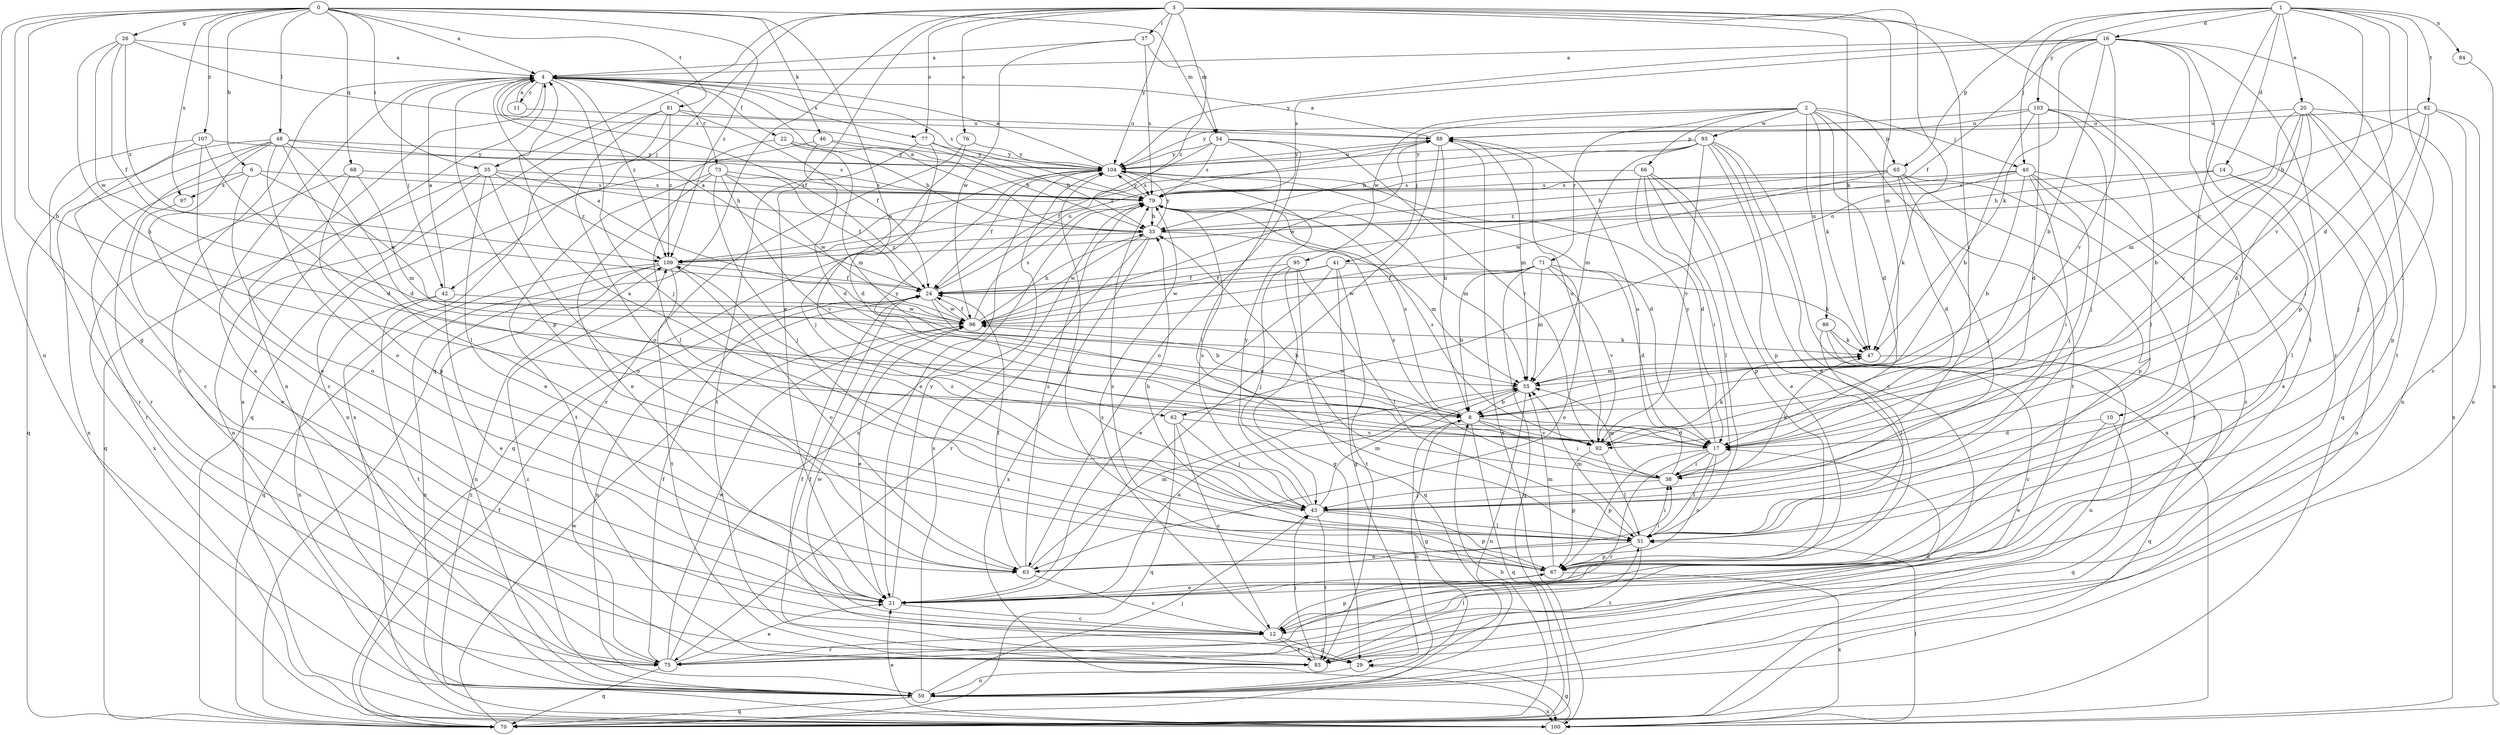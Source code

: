 strict digraph  {
0;
1;
2;
3;
4;
6;
8;
10;
11;
12;
14;
16;
17;
20;
21;
22;
24;
26;
29;
33;
35;
37;
38;
40;
41;
42;
43;
46;
47;
48;
51;
54;
55;
59;
62;
63;
65;
66;
67;
68;
70;
71;
73;
75;
76;
77;
79;
81;
82;
83;
84;
86;
88;
92;
93;
95;
96;
97;
100;
103;
104;
107;
109;
0 -> 4  [label=a];
0 -> 6  [label=b];
0 -> 8  [label=b];
0 -> 26  [label=g];
0 -> 29  [label=g];
0 -> 35  [label=i];
0 -> 46  [label=k];
0 -> 48  [label=l];
0 -> 54  [label=m];
0 -> 59  [label=n];
0 -> 62  [label=o];
0 -> 68  [label=q];
0 -> 81  [label=t];
0 -> 97  [label=x];
0 -> 107  [label=z];
0 -> 109  [label=z];
1 -> 10  [label=c];
1 -> 14  [label=d];
1 -> 16  [label=d];
1 -> 17  [label=d];
1 -> 20  [label=e];
1 -> 40  [label=j];
1 -> 51  [label=l];
1 -> 65  [label=p];
1 -> 82  [label=t];
1 -> 84  [label=u];
1 -> 92  [label=v];
1 -> 103  [label=y];
2 -> 17  [label=d];
2 -> 40  [label=j];
2 -> 41  [label=j];
2 -> 47  [label=k];
2 -> 65  [label=p];
2 -> 66  [label=p];
2 -> 71  [label=r];
2 -> 83  [label=t];
2 -> 86  [label=u];
2 -> 93  [label=w];
2 -> 95  [label=w];
3 -> 21  [label=e];
3 -> 35  [label=i];
3 -> 37  [label=i];
3 -> 38  [label=i];
3 -> 42  [label=j];
3 -> 47  [label=k];
3 -> 54  [label=m];
3 -> 55  [label=m];
3 -> 62  [label=o];
3 -> 70  [label=q];
3 -> 76  [label=s];
3 -> 77  [label=s];
3 -> 83  [label=t];
3 -> 104  [label=y];
4 -> 11  [label=c];
4 -> 22  [label=f];
4 -> 24  [label=f];
4 -> 42  [label=j];
4 -> 43  [label=j];
4 -> 59  [label=n];
4 -> 67  [label=p];
4 -> 73  [label=r];
4 -> 75  [label=r];
4 -> 77  [label=s];
4 -> 79  [label=s];
4 -> 109  [label=z];
6 -> 63  [label=o];
6 -> 75  [label=r];
6 -> 79  [label=s];
6 -> 96  [label=w];
6 -> 97  [label=x];
8 -> 17  [label=d];
8 -> 29  [label=g];
8 -> 38  [label=i];
8 -> 70  [label=q];
8 -> 79  [label=s];
8 -> 92  [label=v];
8 -> 96  [label=w];
8 -> 104  [label=y];
10 -> 17  [label=d];
10 -> 21  [label=e];
10 -> 70  [label=q];
11 -> 4  [label=a];
11 -> 88  [label=u];
12 -> 29  [label=g];
12 -> 67  [label=p];
12 -> 75  [label=r];
12 -> 79  [label=s];
12 -> 83  [label=t];
12 -> 96  [label=w];
14 -> 33  [label=h];
14 -> 51  [label=l];
14 -> 59  [label=n];
14 -> 79  [label=s];
16 -> 4  [label=a];
16 -> 8  [label=b];
16 -> 24  [label=f];
16 -> 47  [label=k];
16 -> 51  [label=l];
16 -> 67  [label=p];
16 -> 75  [label=r];
16 -> 79  [label=s];
16 -> 83  [label=t];
16 -> 92  [label=v];
16 -> 104  [label=y];
17 -> 38  [label=i];
17 -> 51  [label=l];
17 -> 63  [label=o];
17 -> 67  [label=p];
17 -> 75  [label=r];
17 -> 104  [label=y];
20 -> 8  [label=b];
20 -> 17  [label=d];
20 -> 55  [label=m];
20 -> 59  [label=n];
20 -> 67  [label=p];
20 -> 88  [label=u];
20 -> 92  [label=v];
20 -> 100  [label=x];
21 -> 12  [label=c];
21 -> 104  [label=y];
22 -> 33  [label=h];
22 -> 51  [label=l];
22 -> 55  [label=m];
22 -> 104  [label=y];
24 -> 4  [label=a];
24 -> 8  [label=b];
24 -> 59  [label=n];
24 -> 88  [label=u];
24 -> 96  [label=w];
26 -> 4  [label=a];
26 -> 8  [label=b];
26 -> 24  [label=f];
26 -> 79  [label=s];
26 -> 96  [label=w];
26 -> 109  [label=z];
29 -> 24  [label=f];
29 -> 59  [label=n];
33 -> 4  [label=a];
33 -> 55  [label=m];
33 -> 75  [label=r];
33 -> 96  [label=w];
33 -> 100  [label=x];
33 -> 104  [label=y];
33 -> 109  [label=z];
35 -> 21  [label=e];
35 -> 33  [label=h];
35 -> 59  [label=n];
35 -> 63  [label=o];
35 -> 70  [label=q];
35 -> 79  [label=s];
35 -> 109  [label=z];
37 -> 4  [label=a];
37 -> 79  [label=s];
37 -> 96  [label=w];
37 -> 109  [label=z];
38 -> 33  [label=h];
38 -> 43  [label=j];
38 -> 47  [label=k];
38 -> 55  [label=m];
38 -> 79  [label=s];
38 -> 88  [label=u];
40 -> 8  [label=b];
40 -> 12  [label=c];
40 -> 21  [label=e];
40 -> 38  [label=i];
40 -> 43  [label=j];
40 -> 47  [label=k];
40 -> 79  [label=s];
40 -> 109  [label=z];
41 -> 21  [label=e];
41 -> 24  [label=f];
41 -> 29  [label=g];
41 -> 47  [label=k];
41 -> 83  [label=t];
41 -> 96  [label=w];
42 -> 4  [label=a];
42 -> 21  [label=e];
42 -> 59  [label=n];
42 -> 83  [label=t];
42 -> 96  [label=w];
43 -> 4  [label=a];
43 -> 51  [label=l];
43 -> 55  [label=m];
43 -> 67  [label=p];
43 -> 79  [label=s];
43 -> 83  [label=t];
43 -> 104  [label=y];
43 -> 109  [label=z];
46 -> 17  [label=d];
46 -> 33  [label=h];
46 -> 59  [label=n];
46 -> 104  [label=y];
47 -> 55  [label=m];
47 -> 70  [label=q];
48 -> 12  [label=c];
48 -> 17  [label=d];
48 -> 51  [label=l];
48 -> 63  [label=o];
48 -> 70  [label=q];
48 -> 75  [label=r];
48 -> 79  [label=s];
48 -> 100  [label=x];
48 -> 104  [label=y];
51 -> 33  [label=h];
51 -> 38  [label=i];
51 -> 55  [label=m];
51 -> 63  [label=o];
51 -> 67  [label=p];
51 -> 83  [label=t];
54 -> 24  [label=f];
54 -> 51  [label=l];
54 -> 63  [label=o];
54 -> 79  [label=s];
54 -> 92  [label=v];
54 -> 104  [label=y];
55 -> 8  [label=b];
55 -> 21  [label=e];
55 -> 59  [label=n];
59 -> 8  [label=b];
59 -> 43  [label=j];
59 -> 70  [label=q];
59 -> 79  [label=s];
59 -> 100  [label=x];
59 -> 109  [label=z];
62 -> 12  [label=c];
62 -> 43  [label=j];
62 -> 70  [label=q];
62 -> 92  [label=v];
63 -> 12  [label=c];
63 -> 24  [label=f];
63 -> 38  [label=i];
63 -> 55  [label=m];
63 -> 79  [label=s];
65 -> 17  [label=d];
65 -> 33  [label=h];
65 -> 43  [label=j];
65 -> 67  [label=p];
65 -> 75  [label=r];
65 -> 79  [label=s];
65 -> 96  [label=w];
66 -> 17  [label=d];
66 -> 21  [label=e];
66 -> 38  [label=i];
66 -> 51  [label=l];
66 -> 67  [label=p];
66 -> 79  [label=s];
67 -> 21  [label=e];
67 -> 55  [label=m];
67 -> 79  [label=s];
67 -> 100  [label=x];
67 -> 104  [label=y];
68 -> 55  [label=m];
68 -> 67  [label=p];
68 -> 79  [label=s];
68 -> 100  [label=x];
70 -> 8  [label=b];
70 -> 24  [label=f];
70 -> 96  [label=w];
71 -> 8  [label=b];
71 -> 17  [label=d];
71 -> 24  [label=f];
71 -> 55  [label=m];
71 -> 63  [label=o];
71 -> 70  [label=q];
71 -> 92  [label=v];
71 -> 96  [label=w];
73 -> 21  [label=e];
73 -> 24  [label=f];
73 -> 43  [label=j];
73 -> 79  [label=s];
73 -> 83  [label=t];
73 -> 92  [label=v];
73 -> 96  [label=w];
75 -> 4  [label=a];
75 -> 21  [label=e];
75 -> 24  [label=f];
75 -> 51  [label=l];
75 -> 70  [label=q];
75 -> 79  [label=s];
75 -> 96  [label=w];
76 -> 43  [label=j];
76 -> 75  [label=r];
76 -> 104  [label=y];
77 -> 17  [label=d];
77 -> 33  [label=h];
77 -> 83  [label=t];
77 -> 104  [label=y];
79 -> 33  [label=h];
79 -> 55  [label=m];
79 -> 104  [label=y];
81 -> 24  [label=f];
81 -> 63  [label=o];
81 -> 70  [label=q];
81 -> 88  [label=u];
81 -> 100  [label=x];
81 -> 109  [label=z];
82 -> 12  [label=c];
82 -> 33  [label=h];
82 -> 38  [label=i];
82 -> 43  [label=j];
82 -> 59  [label=n];
82 -> 88  [label=u];
83 -> 17  [label=d];
83 -> 24  [label=f];
83 -> 43  [label=j];
84 -> 100  [label=x];
86 -> 12  [label=c];
86 -> 47  [label=k];
86 -> 51  [label=l];
86 -> 59  [label=n];
88 -> 4  [label=a];
88 -> 8  [label=b];
88 -> 21  [label=e];
88 -> 55  [label=m];
88 -> 96  [label=w];
88 -> 100  [label=x];
88 -> 104  [label=y];
92 -> 47  [label=k];
92 -> 51  [label=l];
92 -> 67  [label=p];
92 -> 79  [label=s];
92 -> 88  [label=u];
93 -> 12  [label=c];
93 -> 21  [label=e];
93 -> 33  [label=h];
93 -> 55  [label=m];
93 -> 67  [label=p];
93 -> 92  [label=v];
93 -> 100  [label=x];
93 -> 104  [label=y];
93 -> 109  [label=z];
95 -> 24  [label=f];
95 -> 29  [label=g];
95 -> 43  [label=j];
95 -> 51  [label=l];
95 -> 70  [label=q];
96 -> 4  [label=a];
96 -> 21  [label=e];
96 -> 24  [label=f];
96 -> 33  [label=h];
96 -> 47  [label=k];
96 -> 79  [label=s];
97 -> 21  [label=e];
100 -> 4  [label=a];
100 -> 21  [label=e];
100 -> 29  [label=g];
100 -> 51  [label=l];
100 -> 109  [label=z];
103 -> 8  [label=b];
103 -> 17  [label=d];
103 -> 43  [label=j];
103 -> 51  [label=l];
103 -> 70  [label=q];
103 -> 88  [label=u];
103 -> 104  [label=y];
104 -> 4  [label=a];
104 -> 17  [label=d];
104 -> 21  [label=e];
104 -> 24  [label=f];
104 -> 70  [label=q];
104 -> 79  [label=s];
104 -> 88  [label=u];
107 -> 12  [label=c];
107 -> 17  [label=d];
107 -> 21  [label=e];
107 -> 75  [label=r];
107 -> 104  [label=y];
109 -> 24  [label=f];
109 -> 59  [label=n];
109 -> 63  [label=o];
109 -> 70  [label=q];
109 -> 83  [label=t];
109 -> 100  [label=x];
}
